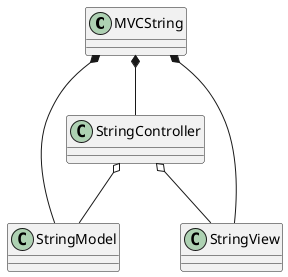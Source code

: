 @startuml existing_system

class MVCString
class StringController
class StringModel
class StringView


StringController o-- StringModel
StringController o-- StringView

MVCString *-- StringModel
MVCString *-- StringView
MVCString *-- StringController

@enduml
